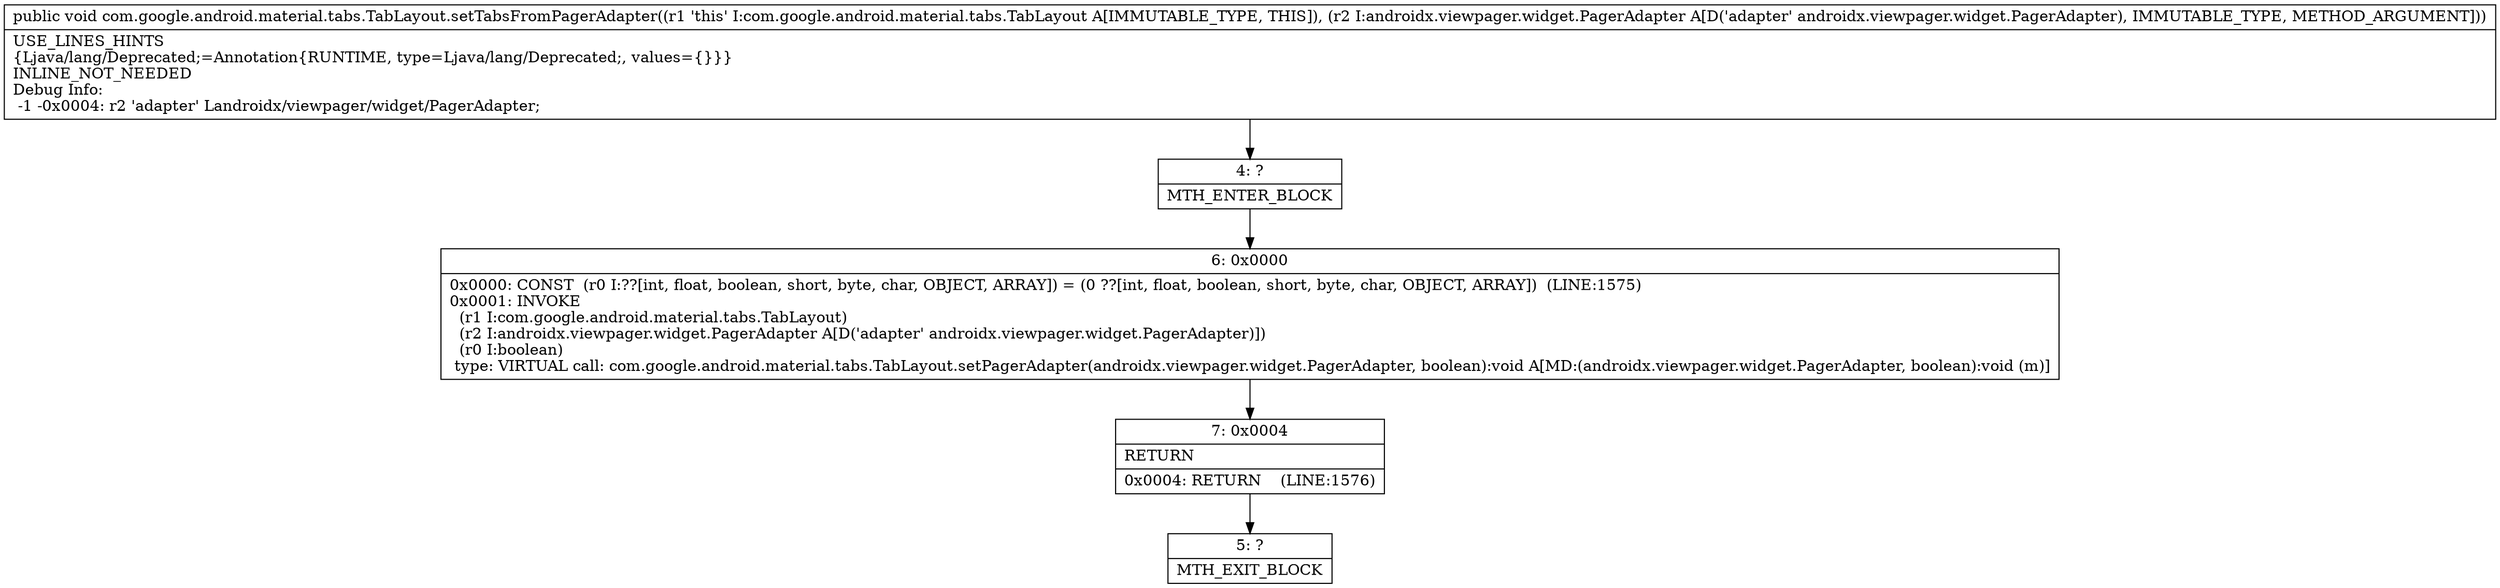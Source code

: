 digraph "CFG forcom.google.android.material.tabs.TabLayout.setTabsFromPagerAdapter(Landroidx\/viewpager\/widget\/PagerAdapter;)V" {
Node_4 [shape=record,label="{4\:\ ?|MTH_ENTER_BLOCK\l}"];
Node_6 [shape=record,label="{6\:\ 0x0000|0x0000: CONST  (r0 I:??[int, float, boolean, short, byte, char, OBJECT, ARRAY]) = (0 ??[int, float, boolean, short, byte, char, OBJECT, ARRAY])  (LINE:1575)\l0x0001: INVOKE  \l  (r1 I:com.google.android.material.tabs.TabLayout)\l  (r2 I:androidx.viewpager.widget.PagerAdapter A[D('adapter' androidx.viewpager.widget.PagerAdapter)])\l  (r0 I:boolean)\l type: VIRTUAL call: com.google.android.material.tabs.TabLayout.setPagerAdapter(androidx.viewpager.widget.PagerAdapter, boolean):void A[MD:(androidx.viewpager.widget.PagerAdapter, boolean):void (m)]\l}"];
Node_7 [shape=record,label="{7\:\ 0x0004|RETURN\l|0x0004: RETURN    (LINE:1576)\l}"];
Node_5 [shape=record,label="{5\:\ ?|MTH_EXIT_BLOCK\l}"];
MethodNode[shape=record,label="{public void com.google.android.material.tabs.TabLayout.setTabsFromPagerAdapter((r1 'this' I:com.google.android.material.tabs.TabLayout A[IMMUTABLE_TYPE, THIS]), (r2 I:androidx.viewpager.widget.PagerAdapter A[D('adapter' androidx.viewpager.widget.PagerAdapter), IMMUTABLE_TYPE, METHOD_ARGUMENT]))  | USE_LINES_HINTS\l\{Ljava\/lang\/Deprecated;=Annotation\{RUNTIME, type=Ljava\/lang\/Deprecated;, values=\{\}\}\}\lINLINE_NOT_NEEDED\lDebug Info:\l  \-1 \-0x0004: r2 'adapter' Landroidx\/viewpager\/widget\/PagerAdapter;\l}"];
MethodNode -> Node_4;Node_4 -> Node_6;
Node_6 -> Node_7;
Node_7 -> Node_5;
}

